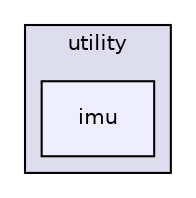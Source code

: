 digraph "/home/mongonta/GitRepos/M5Unified/src/utility/imu" {
  compound=true
  node [ fontsize="10", fontname="Helvetica"];
  edge [ labelfontsize="10", labelfontname="Helvetica"];
  subgraph clusterdir_53b90258abb2433d3565c5618fd22574 {
    graph [ bgcolor="#ddddee", pencolor="black", label="utility" fontname="Helvetica", fontsize="10", URL="dir_53b90258abb2433d3565c5618fd22574.html"]
  dir_17287c4ac3751fad210b846b9b7a5e9b [shape=box, label="imu", style="filled", fillcolor="#eeeeff", pencolor="black", URL="dir_17287c4ac3751fad210b846b9b7a5e9b.html"];
  }
}

